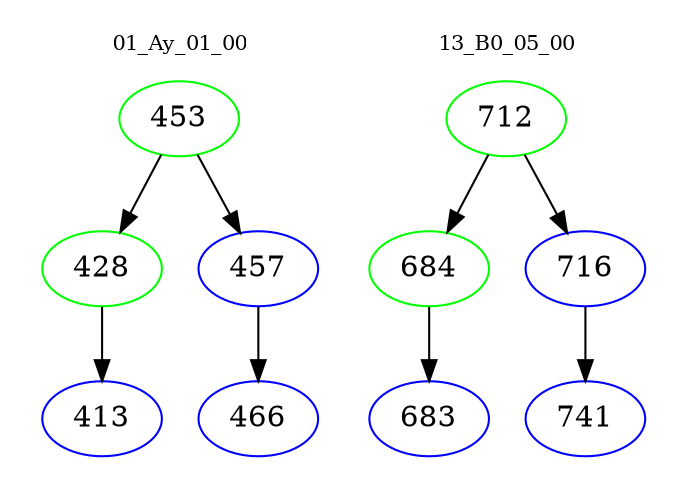 digraph{
subgraph cluster_0 {
color = white
label = "01_Ay_01_00";
fontsize=10;
T0_453 [label="453", color="green"]
T0_453 -> T0_428 [color="black"]
T0_428 [label="428", color="green"]
T0_428 -> T0_413 [color="black"]
T0_413 [label="413", color="blue"]
T0_453 -> T0_457 [color="black"]
T0_457 [label="457", color="blue"]
T0_457 -> T0_466 [color="black"]
T0_466 [label="466", color="blue"]
}
subgraph cluster_1 {
color = white
label = "13_B0_05_00";
fontsize=10;
T1_712 [label="712", color="green"]
T1_712 -> T1_684 [color="black"]
T1_684 [label="684", color="green"]
T1_684 -> T1_683 [color="black"]
T1_683 [label="683", color="blue"]
T1_712 -> T1_716 [color="black"]
T1_716 [label="716", color="blue"]
T1_716 -> T1_741 [color="black"]
T1_741 [label="741", color="blue"]
}
}
